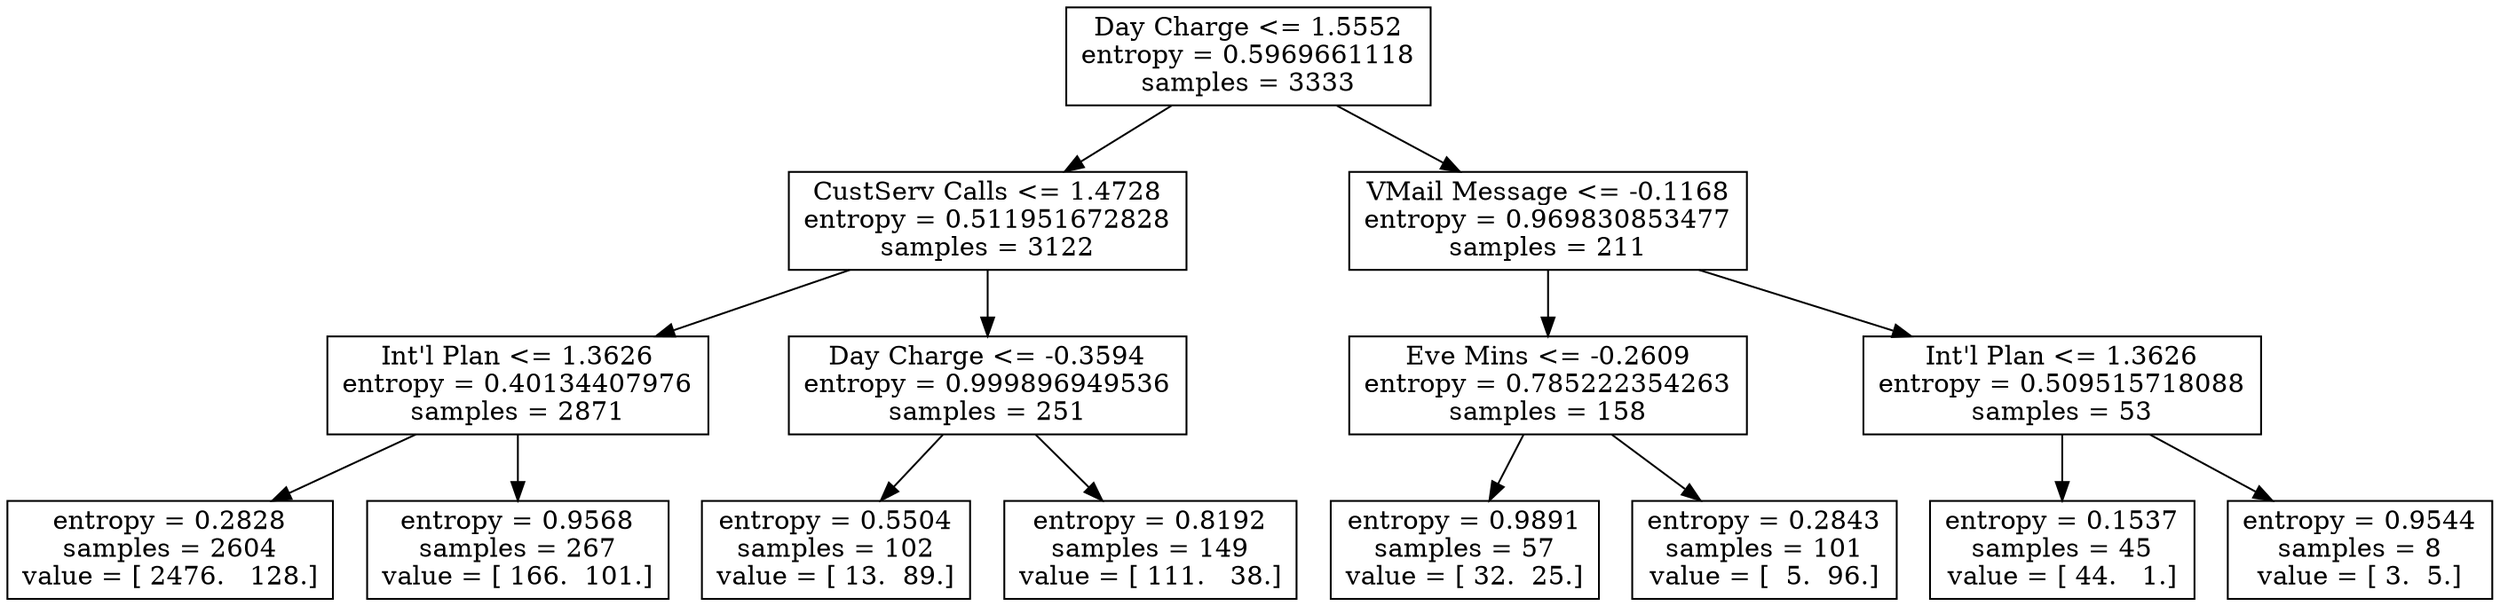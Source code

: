 digraph Tree {
0 [label="Day Charge <= 1.5552\nentropy = 0.5969661118\nsamples = 3333", shape="box"] ;
1 [label="CustServ Calls <= 1.4728\nentropy = 0.511951672828\nsamples = 3122", shape="box"] ;
0 -> 1 ;
2 [label="Int'l Plan <= 1.3626\nentropy = 0.40134407976\nsamples = 2871", shape="box"] ;
1 -> 2 ;
3 [label="entropy = 0.2828\nsamples = 2604\nvalue = [ 2476.   128.]", shape="box"] ;
2 -> 3 ;
4 [label="entropy = 0.9568\nsamples = 267\nvalue = [ 166.  101.]", shape="box"] ;
2 -> 4 ;
5 [label="Day Charge <= -0.3594\nentropy = 0.999896949536\nsamples = 251", shape="box"] ;
1 -> 5 ;
6 [label="entropy = 0.5504\nsamples = 102\nvalue = [ 13.  89.]", shape="box"] ;
5 -> 6 ;
7 [label="entropy = 0.8192\nsamples = 149\nvalue = [ 111.   38.]", shape="box"] ;
5 -> 7 ;
8 [label="VMail Message <= -0.1168\nentropy = 0.969830853477\nsamples = 211", shape="box"] ;
0 -> 8 ;
9 [label="Eve Mins <= -0.2609\nentropy = 0.785222354263\nsamples = 158", shape="box"] ;
8 -> 9 ;
10 [label="entropy = 0.9891\nsamples = 57\nvalue = [ 32.  25.]", shape="box"] ;
9 -> 10 ;
11 [label="entropy = 0.2843\nsamples = 101\nvalue = [  5.  96.]", shape="box"] ;
9 -> 11 ;
12 [label="Int'l Plan <= 1.3626\nentropy = 0.509515718088\nsamples = 53", shape="box"] ;
8 -> 12 ;
13 [label="entropy = 0.1537\nsamples = 45\nvalue = [ 44.   1.]", shape="box"] ;
12 -> 13 ;
14 [label="entropy = 0.9544\nsamples = 8\nvalue = [ 3.  5.]", shape="box"] ;
12 -> 14 ;
}
